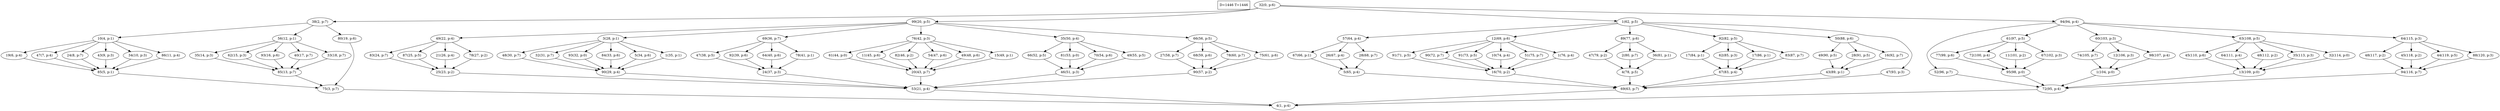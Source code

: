 digraph Task {
i [shape=box, label="D=1446 T=1446"]; 
0 [label="32(0, p:6)"];
1 [label="4(1, p:4)"];
2 [label="38(2, p:7)"];
3 [label="75(3, p:7)"];
4 [label="10(4, p:1)"];
5 [label="85(5, p:1)"];
6 [label="19(6, p:4)"];
7 [label="47(7, p:4)"];
8 [label="24(8, p:7)"];
9 [label="43(9, p:3)"];
10 [label="34(10, p:3)"];
11 [label="86(11, p:4)"];
12 [label="56(12, p:1)"];
13 [label="85(13, p:7)"];
14 [label="35(14, p:3)"];
15 [label="62(15, p:3)"];
16 [label="93(16, p:6)"];
17 [label="40(17, p:7)"];
18 [label="33(18, p:7)"];
19 [label="80(19, p:6)"];
20 [label="99(20, p:5)"];
21 [label="53(21, p:4)"];
22 [label="49(22, p:4)"];
23 [label="25(23, p:2)"];
24 [label="83(24, p:7)"];
25 [label="87(25, p:5)"];
26 [label="21(26, p:4)"];
27 [label="78(27, p:2)"];
28 [label="3(28, p:1)"];
29 [label="90(29, p:4)"];
30 [label="48(30, p:7)"];
31 [label="32(31, p:7)"];
32 [label="93(32, p:0)"];
33 [label="84(33, p:6)"];
34 [label="5(34, p:6)"];
35 [label="1(35, p:1)"];
36 [label="69(36, p:7)"];
37 [label="24(37, p:3)"];
38 [label="47(38, p:5)"];
39 [label="92(39, p:6)"];
40 [label="64(40, p:6)"];
41 [label="78(41, p:1)"];
42 [label="76(42, p:3)"];
43 [label="20(43, p:7)"];
44 [label="61(44, p:0)"];
45 [label="11(45, p:6)"];
46 [label="82(46, p:2)"];
47 [label="54(47, p:6)"];
48 [label="49(48, p:6)"];
49 [label="15(49, p:1)"];
50 [label="35(50, p:4)"];
51 [label="46(51, p:3)"];
52 [label="66(52, p:5)"];
53 [label="81(53, p:0)"];
54 [label="70(54, p:6)"];
55 [label="49(55, p:5)"];
56 [label="66(56, p:5)"];
57 [label="90(57, p:2)"];
58 [label="27(58, p:7)"];
59 [label="68(59, p:6)"];
60 [label="78(60, p:7)"];
61 [label="75(61, p:6)"];
62 [label="1(62, p:5)"];
63 [label="69(63, p:7)"];
64 [label="57(64, p:4)"];
65 [label="5(65, p:4)"];
66 [label="67(66, p:1)"];
67 [label="26(67, p:4)"];
68 [label="28(68, p:7)"];
69 [label="12(69, p:6)"];
70 [label="16(70, p:2)"];
71 [label="91(71, p:5)"];
72 [label="90(72, p:7)"];
73 [label="91(73, p:5)"];
74 [label="10(74, p:4)"];
75 [label="51(75, p:7)"];
76 [label="1(76, p:4)"];
77 [label="89(77, p:6)"];
78 [label="4(78, p:5)"];
79 [label="47(79, p:2)"];
80 [label="2(80, p:7)"];
81 [label="36(81, p:1)"];
82 [label="92(82, p:5)"];
83 [label="67(83, p:4)"];
84 [label="17(84, p:1)"];
85 [label="62(85, p:3)"];
86 [label="17(86, p:1)"];
87 [label="83(87, p:7)"];
88 [label="50(88, p:6)"];
89 [label="43(89, p:1)"];
90 [label="49(90, p:5)"];
91 [label="28(91, p:5)"];
92 [label="16(92, p:7)"];
93 [label="47(93, p:3)"];
94 [label="94(94, p:4)"];
95 [label="72(95, p:4)"];
96 [label="52(96, p:7)"];
97 [label="61(97, p:5)"];
98 [label="95(98, p:0)"];
99 [label="77(99, p:6)"];
100 [label="72(100, p:4)"];
101 [label="11(101, p:2)"];
102 [label="67(102, p:3)"];
103 [label="60(103, p:3)"];
104 [label="1(104, p:0)"];
105 [label="74(105, p:7)"];
106 [label="12(106, p:3)"];
107 [label="98(107, p:4)"];
108 [label="63(108, p:5)"];
109 [label="13(109, p:0)"];
110 [label="45(110, p:6)"];
111 [label="64(111, p:4)"];
112 [label="48(112, p:2)"];
113 [label="35(113, p:3)"];
114 [label="32(114, p:0)"];
115 [label="64(115, p:3)"];
116 [label="94(116, p:7)"];
117 [label="48(117, p:2)"];
118 [label="45(118, p:2)"];
119 [label="44(119, p:5)"];
120 [label="88(120, p:3)"];
0 -> 2;
0 -> 20;
0 -> 62;
0 -> 94;
2 -> 4;
2 -> 12;
2 -> 19;
3 -> 1;
4 -> 6;
4 -> 7;
4 -> 8;
4 -> 9;
4 -> 10;
4 -> 11;
5 -> 3;
6 -> 5;
7 -> 5;
8 -> 5;
9 -> 5;
10 -> 5;
11 -> 5;
12 -> 14;
12 -> 15;
12 -> 16;
12 -> 17;
12 -> 18;
13 -> 3;
14 -> 13;
15 -> 13;
16 -> 13;
17 -> 13;
18 -> 13;
19 -> 3;
20 -> 22;
20 -> 28;
20 -> 36;
20 -> 42;
20 -> 50;
20 -> 56;
21 -> 1;
22 -> 24;
22 -> 25;
22 -> 26;
22 -> 27;
23 -> 21;
24 -> 23;
25 -> 23;
26 -> 23;
27 -> 23;
28 -> 30;
28 -> 31;
28 -> 32;
28 -> 33;
28 -> 34;
28 -> 35;
29 -> 21;
30 -> 29;
31 -> 29;
32 -> 29;
33 -> 29;
34 -> 29;
35 -> 29;
36 -> 38;
36 -> 39;
36 -> 40;
36 -> 41;
37 -> 21;
38 -> 37;
39 -> 37;
40 -> 37;
41 -> 37;
42 -> 44;
42 -> 45;
42 -> 46;
42 -> 47;
42 -> 48;
42 -> 49;
43 -> 21;
44 -> 43;
45 -> 43;
46 -> 43;
47 -> 43;
48 -> 43;
49 -> 43;
50 -> 52;
50 -> 53;
50 -> 54;
50 -> 55;
51 -> 21;
52 -> 51;
53 -> 51;
54 -> 51;
55 -> 51;
56 -> 58;
56 -> 59;
56 -> 60;
56 -> 61;
57 -> 21;
58 -> 57;
59 -> 57;
60 -> 57;
61 -> 57;
62 -> 64;
62 -> 69;
62 -> 77;
62 -> 82;
62 -> 88;
62 -> 93;
63 -> 1;
64 -> 66;
64 -> 67;
64 -> 68;
65 -> 63;
66 -> 65;
67 -> 65;
68 -> 65;
69 -> 71;
69 -> 72;
69 -> 73;
69 -> 74;
69 -> 75;
69 -> 76;
70 -> 63;
71 -> 70;
72 -> 70;
73 -> 70;
74 -> 70;
75 -> 70;
76 -> 70;
77 -> 79;
77 -> 80;
77 -> 81;
78 -> 63;
79 -> 78;
80 -> 78;
81 -> 78;
82 -> 84;
82 -> 85;
82 -> 86;
82 -> 87;
83 -> 63;
84 -> 83;
85 -> 83;
86 -> 83;
87 -> 83;
88 -> 90;
88 -> 91;
88 -> 92;
89 -> 63;
90 -> 89;
91 -> 89;
92 -> 89;
93 -> 63;
94 -> 96;
94 -> 97;
94 -> 103;
94 -> 108;
94 -> 115;
95 -> 1;
96 -> 95;
97 -> 99;
97 -> 100;
97 -> 101;
97 -> 102;
98 -> 95;
99 -> 98;
100 -> 98;
101 -> 98;
102 -> 98;
103 -> 105;
103 -> 106;
103 -> 107;
104 -> 95;
105 -> 104;
106 -> 104;
107 -> 104;
108 -> 110;
108 -> 111;
108 -> 112;
108 -> 113;
108 -> 114;
109 -> 95;
110 -> 109;
111 -> 109;
112 -> 109;
113 -> 109;
114 -> 109;
115 -> 117;
115 -> 118;
115 -> 119;
115 -> 120;
116 -> 95;
117 -> 116;
118 -> 116;
119 -> 116;
120 -> 116;
}